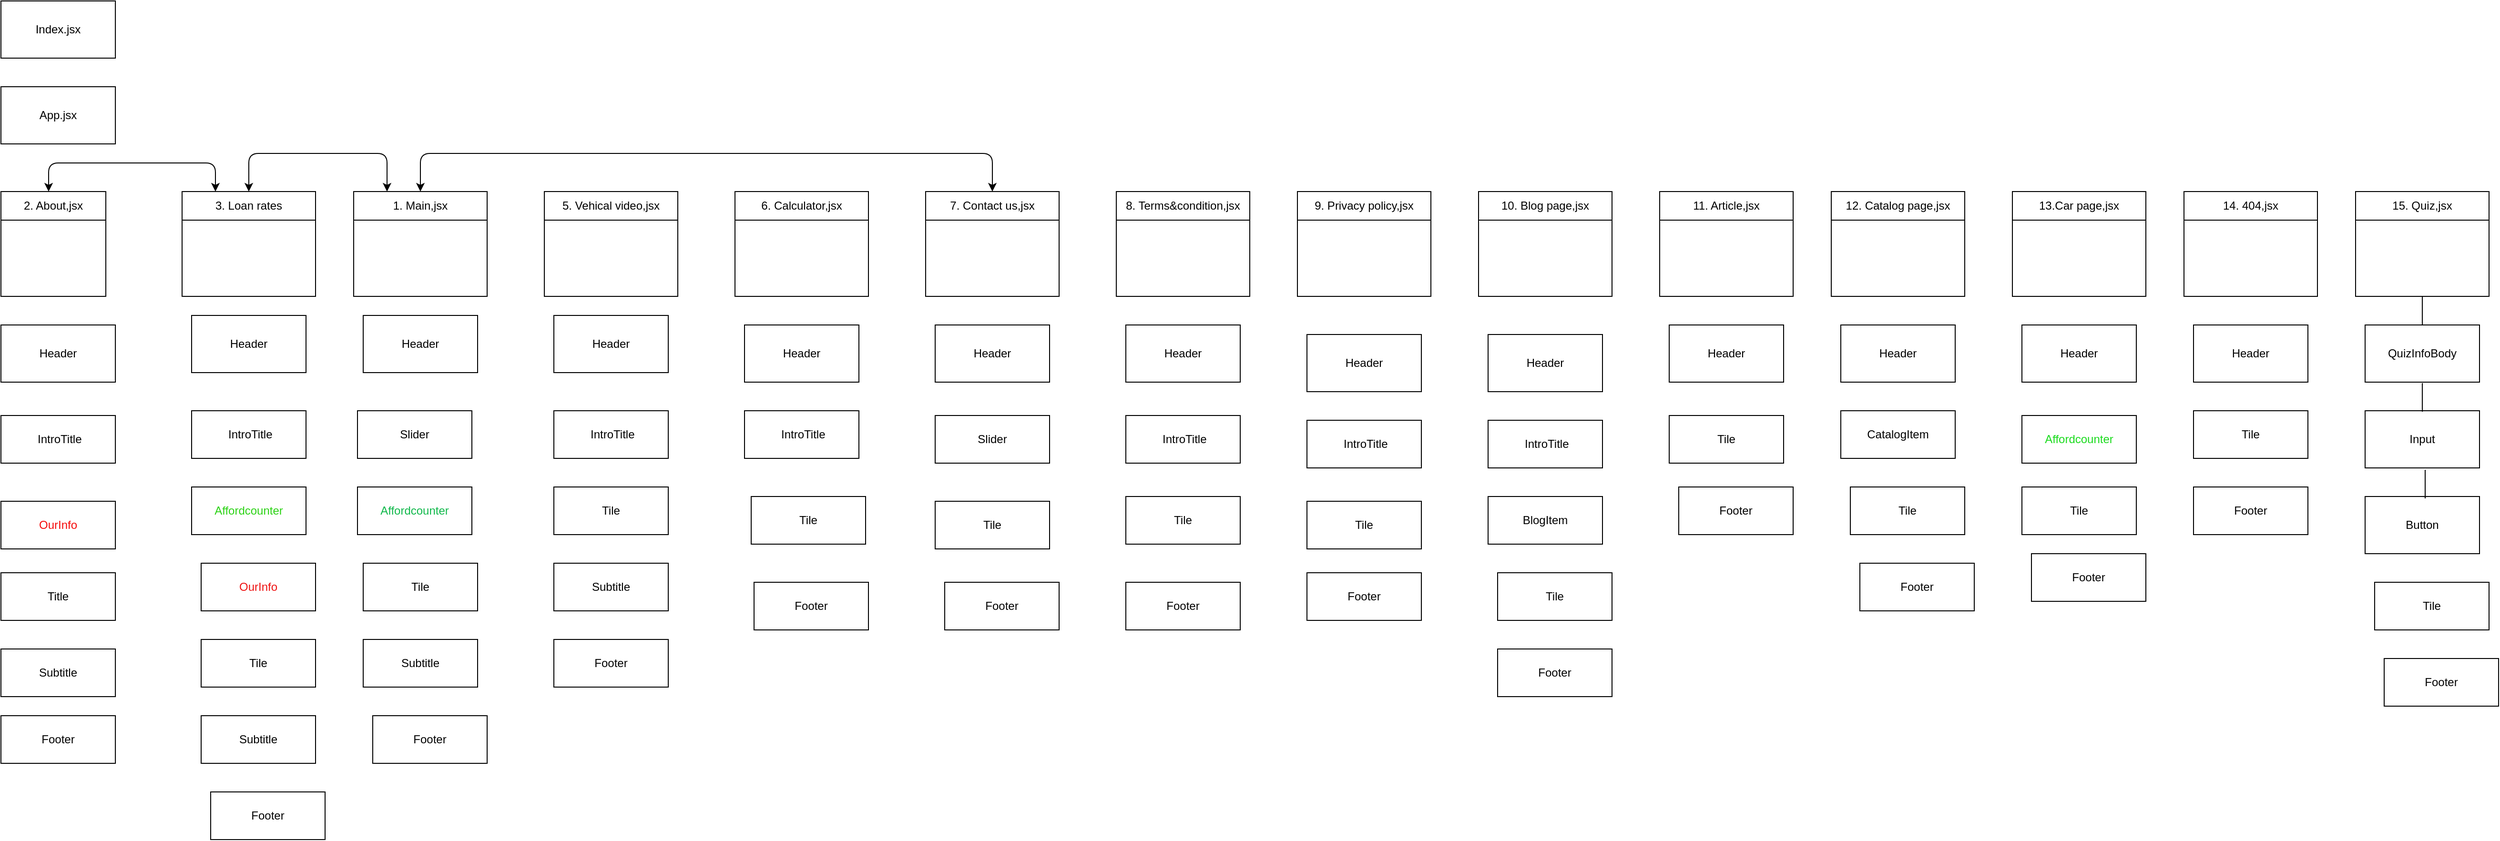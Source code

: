 <mxfile>
    <diagram id="PZ6xNrAom-dCN-_EAQkx" name="Страница 1">
        <mxGraphModel dx="976" dy="453" grid="1" gridSize="10" guides="1" tooltips="1" connect="1" arrows="1" fold="1" page="1" pageScale="1" pageWidth="827" pageHeight="1169" math="0" shadow="0">
            <root>
                <mxCell id="0"/>
                <mxCell id="1" parent="0"/>
                <mxCell id="6" value="Index.jsx" style="rounded=0;whiteSpace=wrap;html=1;" vertex="1" parent="1">
                    <mxGeometry x="40" y="40" width="120" height="60" as="geometry"/>
                </mxCell>
                <mxCell id="7" value="App.jsx" style="rounded=0;whiteSpace=wrap;html=1;" vertex="1" parent="1">
                    <mxGeometry x="40" y="130" width="120" height="60" as="geometry"/>
                </mxCell>
                <mxCell id="8" value="1. Main,jsx" style="swimlane;fontStyle=0;childLayout=stackLayout;horizontal=1;startSize=30;horizontalStack=0;resizeParent=1;resizeParentMax=0;resizeLast=0;collapsible=1;marginBottom=0;whiteSpace=wrap;html=1;" vertex="1" parent="1">
                    <mxGeometry x="410" y="240" width="140" height="110" as="geometry"/>
                </mxCell>
                <mxCell id="9" value="" style="text;strokeColor=default;fillColor=none;align=left;verticalAlign=middle;spacingLeft=4;spacingRight=4;overflow=hidden;points=[[0,0.5],[1,0.5]];portConstraint=eastwest;rotatable=0;whiteSpace=wrap;html=1;" vertex="1" parent="8">
                    <mxGeometry y="30" width="140" height="80" as="geometry"/>
                </mxCell>
                <mxCell id="12" value="2. About,jsx" style="swimlane;fontStyle=0;childLayout=stackLayout;horizontal=1;startSize=30;horizontalStack=0;resizeParent=1;resizeParentMax=0;resizeLast=0;collapsible=1;marginBottom=0;whiteSpace=wrap;html=1;" vertex="1" parent="1">
                    <mxGeometry x="40" y="240" width="110" height="110" as="geometry"/>
                </mxCell>
                <mxCell id="13" value="" style="text;strokeColor=default;fillColor=none;align=left;verticalAlign=middle;spacingLeft=4;spacingRight=4;overflow=hidden;points=[[0,0.5],[1,0.5]];portConstraint=eastwest;rotatable=0;whiteSpace=wrap;html=1;" vertex="1" parent="12">
                    <mxGeometry y="30" width="110" height="80" as="geometry"/>
                </mxCell>
                <mxCell id="14" value="3. Loan rates" style="swimlane;fontStyle=0;childLayout=stackLayout;horizontal=1;startSize=30;horizontalStack=0;resizeParent=1;resizeParentMax=0;resizeLast=0;collapsible=1;marginBottom=0;whiteSpace=wrap;html=1;" vertex="1" parent="1">
                    <mxGeometry x="230" y="240" width="140" height="110" as="geometry"/>
                </mxCell>
                <mxCell id="15" value="" style="text;strokeColor=default;fillColor=none;align=left;verticalAlign=middle;spacingLeft=4;spacingRight=4;overflow=hidden;points=[[0,0.5],[1,0.5]];portConstraint=eastwest;rotatable=0;whiteSpace=wrap;html=1;" vertex="1" parent="14">
                    <mxGeometry y="30" width="140" height="80" as="geometry"/>
                </mxCell>
                <mxCell id="17" value="5. Vehical video,jsx" style="swimlane;fontStyle=0;childLayout=stackLayout;horizontal=1;startSize=30;horizontalStack=0;resizeParent=1;resizeParentMax=0;resizeLast=0;collapsible=1;marginBottom=0;whiteSpace=wrap;html=1;" vertex="1" parent="1">
                    <mxGeometry x="610" y="240" width="140" height="110" as="geometry"/>
                </mxCell>
                <mxCell id="18" value="" style="text;strokeColor=default;fillColor=none;align=left;verticalAlign=middle;spacingLeft=4;spacingRight=4;overflow=hidden;points=[[0,0.5],[1,0.5]];portConstraint=eastwest;rotatable=0;whiteSpace=wrap;html=1;" vertex="1" parent="17">
                    <mxGeometry y="30" width="140" height="80" as="geometry"/>
                </mxCell>
                <mxCell id="19" value="6. Calculator,jsx" style="swimlane;fontStyle=0;childLayout=stackLayout;horizontal=1;startSize=30;horizontalStack=0;resizeParent=1;resizeParentMax=0;resizeLast=0;collapsible=1;marginBottom=0;whiteSpace=wrap;html=1;" vertex="1" parent="1">
                    <mxGeometry x="810" y="240" width="140" height="110" as="geometry"/>
                </mxCell>
                <mxCell id="20" value="" style="text;strokeColor=default;fillColor=none;align=left;verticalAlign=middle;spacingLeft=4;spacingRight=4;overflow=hidden;points=[[0,0.5],[1,0.5]];portConstraint=eastwest;rotatable=0;whiteSpace=wrap;html=1;" vertex="1" parent="19">
                    <mxGeometry y="30" width="140" height="80" as="geometry"/>
                </mxCell>
                <mxCell id="21" value="7. Contact us,jsx" style="swimlane;fontStyle=0;childLayout=stackLayout;horizontal=1;startSize=30;horizontalStack=0;resizeParent=1;resizeParentMax=0;resizeLast=0;collapsible=1;marginBottom=0;whiteSpace=wrap;html=1;" vertex="1" parent="1">
                    <mxGeometry x="1010" y="240" width="140" height="110" as="geometry"/>
                </mxCell>
                <mxCell id="22" value="" style="text;strokeColor=default;fillColor=none;align=left;verticalAlign=middle;spacingLeft=4;spacingRight=4;overflow=hidden;points=[[0,0.5],[1,0.5]];portConstraint=eastwest;rotatable=0;whiteSpace=wrap;html=1;" vertex="1" parent="21">
                    <mxGeometry y="30" width="140" height="80" as="geometry"/>
                </mxCell>
                <mxCell id="23" value="8. Terms&amp;amp;condition,jsx" style="swimlane;fontStyle=0;childLayout=stackLayout;horizontal=1;startSize=30;horizontalStack=0;resizeParent=1;resizeParentMax=0;resizeLast=0;collapsible=1;marginBottom=0;whiteSpace=wrap;html=1;" vertex="1" parent="1">
                    <mxGeometry x="1210" y="240" width="140" height="110" as="geometry"/>
                </mxCell>
                <mxCell id="24" value="" style="text;strokeColor=default;fillColor=none;align=left;verticalAlign=middle;spacingLeft=4;spacingRight=4;overflow=hidden;points=[[0,0.5],[1,0.5]];portConstraint=eastwest;rotatable=0;whiteSpace=wrap;html=1;" vertex="1" parent="23">
                    <mxGeometry y="30" width="140" height="80" as="geometry"/>
                </mxCell>
                <mxCell id="25" value="9. Privacy policy,jsx" style="swimlane;fontStyle=0;childLayout=stackLayout;horizontal=1;startSize=30;horizontalStack=0;resizeParent=1;resizeParentMax=0;resizeLast=0;collapsible=1;marginBottom=0;whiteSpace=wrap;html=1;" vertex="1" parent="1">
                    <mxGeometry x="1400" y="240" width="140" height="110" as="geometry"/>
                </mxCell>
                <mxCell id="26" value="" style="text;strokeColor=default;fillColor=none;align=left;verticalAlign=middle;spacingLeft=4;spacingRight=4;overflow=hidden;points=[[0,0.5],[1,0.5]];portConstraint=eastwest;rotatable=0;whiteSpace=wrap;html=1;" vertex="1" parent="25">
                    <mxGeometry y="30" width="140" height="80" as="geometry"/>
                </mxCell>
                <mxCell id="27" value="10. Blog page,jsx" style="swimlane;fontStyle=0;childLayout=stackLayout;horizontal=1;startSize=30;horizontalStack=0;resizeParent=1;resizeParentMax=0;resizeLast=0;collapsible=1;marginBottom=0;whiteSpace=wrap;html=1;" vertex="1" parent="1">
                    <mxGeometry x="1590" y="240" width="140" height="110" as="geometry"/>
                </mxCell>
                <mxCell id="28" value="" style="text;strokeColor=default;fillColor=none;align=left;verticalAlign=middle;spacingLeft=4;spacingRight=4;overflow=hidden;points=[[0,0.5],[1,0.5]];portConstraint=eastwest;rotatable=0;whiteSpace=wrap;html=1;" vertex="1" parent="27">
                    <mxGeometry y="30" width="140" height="80" as="geometry"/>
                </mxCell>
                <mxCell id="29" value="11. Article,jsx" style="swimlane;fontStyle=0;childLayout=stackLayout;horizontal=1;startSize=30;horizontalStack=0;resizeParent=1;resizeParentMax=0;resizeLast=0;collapsible=1;marginBottom=0;whiteSpace=wrap;html=1;" vertex="1" parent="1">
                    <mxGeometry x="1780" y="240" width="140" height="110" as="geometry"/>
                </mxCell>
                <mxCell id="30" value="" style="text;strokeColor=default;fillColor=none;align=left;verticalAlign=middle;spacingLeft=4;spacingRight=4;overflow=hidden;points=[[0,0.5],[1,0.5]];portConstraint=eastwest;rotatable=0;whiteSpace=wrap;html=1;" vertex="1" parent="29">
                    <mxGeometry y="30" width="140" height="80" as="geometry"/>
                </mxCell>
                <mxCell id="31" value="12. Catalog page,jsx" style="swimlane;fontStyle=0;childLayout=stackLayout;horizontal=1;startSize=30;horizontalStack=0;resizeParent=1;resizeParentMax=0;resizeLast=0;collapsible=1;marginBottom=0;whiteSpace=wrap;html=1;" vertex="1" parent="1">
                    <mxGeometry x="1960" y="240" width="140" height="110" as="geometry"/>
                </mxCell>
                <mxCell id="32" value="" style="text;strokeColor=default;fillColor=none;align=left;verticalAlign=middle;spacingLeft=4;spacingRight=4;overflow=hidden;points=[[0,0.5],[1,0.5]];portConstraint=eastwest;rotatable=0;whiteSpace=wrap;html=1;" vertex="1" parent="31">
                    <mxGeometry y="30" width="140" height="80" as="geometry"/>
                </mxCell>
                <mxCell id="33" value="13.Car page,jsx" style="swimlane;fontStyle=0;childLayout=stackLayout;horizontal=1;startSize=30;horizontalStack=0;resizeParent=1;resizeParentMax=0;resizeLast=0;collapsible=1;marginBottom=0;whiteSpace=wrap;html=1;" vertex="1" parent="1">
                    <mxGeometry x="2150" y="240" width="140" height="110" as="geometry"/>
                </mxCell>
                <mxCell id="34" value="" style="text;strokeColor=default;fillColor=none;align=left;verticalAlign=middle;spacingLeft=4;spacingRight=4;overflow=hidden;points=[[0,0.5],[1,0.5]];portConstraint=eastwest;rotatable=0;whiteSpace=wrap;html=1;" vertex="1" parent="33">
                    <mxGeometry y="30" width="140" height="80" as="geometry"/>
                </mxCell>
                <mxCell id="35" value="14. 404,jsx" style="swimlane;fontStyle=0;childLayout=stackLayout;horizontal=1;startSize=30;horizontalStack=0;resizeParent=1;resizeParentMax=0;resizeLast=0;collapsible=1;marginBottom=0;whiteSpace=wrap;html=1;" vertex="1" parent="1">
                    <mxGeometry x="2330" y="240" width="140" height="110" as="geometry"/>
                </mxCell>
                <mxCell id="36" value="" style="text;strokeColor=default;fillColor=none;align=left;verticalAlign=middle;spacingLeft=4;spacingRight=4;overflow=hidden;points=[[0,0.5],[1,0.5]];portConstraint=eastwest;rotatable=0;whiteSpace=wrap;html=1;" vertex="1" parent="35">
                    <mxGeometry y="30" width="140" height="80" as="geometry"/>
                </mxCell>
                <mxCell id="37" value="15. Quiz,jsx" style="swimlane;fontStyle=0;childLayout=stackLayout;horizontal=1;startSize=30;horizontalStack=0;resizeParent=1;resizeParentMax=0;resizeLast=0;collapsible=1;marginBottom=0;whiteSpace=wrap;html=1;" vertex="1" parent="1">
                    <mxGeometry x="2510" y="240" width="140" height="110" as="geometry"/>
                </mxCell>
                <mxCell id="38" value="" style="text;strokeColor=default;fillColor=none;align=left;verticalAlign=middle;spacingLeft=4;spacingRight=4;overflow=hidden;points=[[0,0.5],[1,0.5]];portConstraint=eastwest;rotatable=0;whiteSpace=wrap;html=1;" vertex="1" parent="37">
                    <mxGeometry y="30" width="140" height="80" as="geometry"/>
                </mxCell>
                <mxCell id="39" value="QuizInfoBody" style="rounded=0;whiteSpace=wrap;html=1;strokeColor=default;" vertex="1" parent="1">
                    <mxGeometry x="2520" y="380" width="120" height="60" as="geometry"/>
                </mxCell>
                <mxCell id="40" value="Input" style="rounded=0;whiteSpace=wrap;html=1;strokeColor=default;" vertex="1" parent="1">
                    <mxGeometry x="2520" y="470" width="120" height="60" as="geometry"/>
                </mxCell>
                <mxCell id="41" value="Button" style="rounded=0;whiteSpace=wrap;html=1;strokeColor=default;" vertex="1" parent="1">
                    <mxGeometry x="2520" y="560" width="120" height="60" as="geometry"/>
                </mxCell>
                <mxCell id="42" value="" style="endArrow=none;html=1;exitX=0.5;exitY=0;exitDx=0;exitDy=0;" edge="1" parent="1" source="39">
                    <mxGeometry width="50" height="50" relative="1" as="geometry">
                        <mxPoint x="2390" y="490" as="sourcePoint"/>
                        <mxPoint x="2580" y="350" as="targetPoint"/>
                    </mxGeometry>
                </mxCell>
                <mxCell id="45" value="" style="endArrow=none;html=1;exitX=0.5;exitY=0;exitDx=0;exitDy=0;" edge="1" parent="1">
                    <mxGeometry width="50" height="50" relative="1" as="geometry">
                        <mxPoint x="2580" y="471" as="sourcePoint"/>
                        <mxPoint x="2580" y="441" as="targetPoint"/>
                    </mxGeometry>
                </mxCell>
                <mxCell id="46" value="" style="endArrow=none;html=1;exitX=0.5;exitY=0;exitDx=0;exitDy=0;" edge="1" parent="1">
                    <mxGeometry width="50" height="50" relative="1" as="geometry">
                        <mxPoint x="2583" y="562" as="sourcePoint"/>
                        <mxPoint x="2583" y="532" as="targetPoint"/>
                    </mxGeometry>
                </mxCell>
                <mxCell id="47" value="Header" style="rounded=0;whiteSpace=wrap;html=1;strokeColor=default;" vertex="1" parent="1">
                    <mxGeometry x="420" y="370" width="120" height="60" as="geometry"/>
                </mxCell>
                <mxCell id="48" value="Header" style="rounded=0;whiteSpace=wrap;html=1;strokeColor=default;" vertex="1" parent="1">
                    <mxGeometry x="240" y="370" width="120" height="60" as="geometry"/>
                </mxCell>
                <mxCell id="49" value="Header" style="rounded=0;whiteSpace=wrap;html=1;strokeColor=default;" vertex="1" parent="1">
                    <mxGeometry x="620" y="370" width="120" height="60" as="geometry"/>
                </mxCell>
                <mxCell id="50" value="Header" style="rounded=0;whiteSpace=wrap;html=1;strokeColor=default;" vertex="1" parent="1">
                    <mxGeometry x="820" y="380" width="120" height="60" as="geometry"/>
                </mxCell>
                <mxCell id="51" value="Header" style="rounded=0;whiteSpace=wrap;html=1;strokeColor=default;" vertex="1" parent="1">
                    <mxGeometry x="1020" y="380" width="120" height="60" as="geometry"/>
                </mxCell>
                <mxCell id="52" value="Header" style="rounded=0;whiteSpace=wrap;html=1;strokeColor=default;" vertex="1" parent="1">
                    <mxGeometry x="1220" y="380" width="120" height="60" as="geometry"/>
                </mxCell>
                <mxCell id="53" value="Header" style="rounded=0;whiteSpace=wrap;html=1;strokeColor=default;" vertex="1" parent="1">
                    <mxGeometry x="1410" y="390" width="120" height="60" as="geometry"/>
                </mxCell>
                <mxCell id="54" value="Header" style="rounded=0;whiteSpace=wrap;html=1;strokeColor=default;" vertex="1" parent="1">
                    <mxGeometry x="1600" y="390" width="120" height="60" as="geometry"/>
                </mxCell>
                <mxCell id="55" value="Header" style="rounded=0;whiteSpace=wrap;html=1;strokeColor=default;" vertex="1" parent="1">
                    <mxGeometry x="1790" y="380" width="120" height="60" as="geometry"/>
                </mxCell>
                <mxCell id="56" value="Header" style="rounded=0;whiteSpace=wrap;html=1;strokeColor=default;" vertex="1" parent="1">
                    <mxGeometry x="1970" y="380" width="120" height="60" as="geometry"/>
                </mxCell>
                <mxCell id="57" value="Header" style="rounded=0;whiteSpace=wrap;html=1;strokeColor=default;" vertex="1" parent="1">
                    <mxGeometry x="2160" y="380" width="120" height="60" as="geometry"/>
                </mxCell>
                <mxCell id="58" value="Header" style="rounded=0;whiteSpace=wrap;html=1;strokeColor=default;" vertex="1" parent="1">
                    <mxGeometry x="2340" y="380" width="120" height="60" as="geometry"/>
                </mxCell>
                <mxCell id="59" value="Header" style="rounded=0;whiteSpace=wrap;html=1;strokeColor=default;" vertex="1" parent="1">
                    <mxGeometry x="40" y="380" width="120" height="60" as="geometry"/>
                </mxCell>
                <mxCell id="60" value="&amp;nbsp;IntroTitle" style="rounded=0;whiteSpace=wrap;html=1;strokeColor=default;" vertex="1" parent="1">
                    <mxGeometry x="820" y="470" width="120" height="50" as="geometry"/>
                </mxCell>
                <mxCell id="61" value="&amp;nbsp;IntroTitle" style="rounded=0;whiteSpace=wrap;html=1;strokeColor=default;" vertex="1" parent="1">
                    <mxGeometry x="620" y="470" width="120" height="50" as="geometry"/>
                </mxCell>
                <mxCell id="62" value="&amp;nbsp;IntroTitle" style="rounded=0;whiteSpace=wrap;html=1;strokeColor=default;" vertex="1" parent="1">
                    <mxGeometry x="40" y="475" width="120" height="50" as="geometry"/>
                </mxCell>
                <mxCell id="63" value="&amp;nbsp;IntroTitle" style="rounded=0;whiteSpace=wrap;html=1;strokeColor=default;" vertex="1" parent="1">
                    <mxGeometry x="240" y="470" width="120" height="50" as="geometry"/>
                </mxCell>
                <mxCell id="64" value="&amp;nbsp;IntroTitle" style="rounded=0;whiteSpace=wrap;html=1;strokeColor=default;" vertex="1" parent="1">
                    <mxGeometry x="1220" y="475" width="120" height="50" as="geometry"/>
                </mxCell>
                <mxCell id="65" value="&amp;nbsp;IntroTitle" style="rounded=0;whiteSpace=wrap;html=1;strokeColor=default;" vertex="1" parent="1">
                    <mxGeometry x="1410" y="480" width="120" height="50" as="geometry"/>
                </mxCell>
                <mxCell id="66" value="&amp;nbsp;IntroTitle" style="rounded=0;whiteSpace=wrap;html=1;strokeColor=default;" vertex="1" parent="1">
                    <mxGeometry x="1600" y="480" width="120" height="50" as="geometry"/>
                </mxCell>
                <mxCell id="67" value="" style="endArrow=classic;startArrow=classic;html=1;exitX=0.5;exitY=0;exitDx=0;exitDy=0;entryX=0.5;entryY=0;entryDx=0;entryDy=0;" edge="1" parent="1" source="8" target="21">
                    <mxGeometry width="50" height="50" relative="1" as="geometry">
                        <mxPoint x="460" y="210" as="sourcePoint"/>
                        <mxPoint x="1080" y="230" as="targetPoint"/>
                        <Array as="points">
                            <mxPoint x="480" y="200"/>
                            <mxPoint x="1080" y="200"/>
                        </Array>
                    </mxGeometry>
                </mxCell>
                <mxCell id="68" value="Slider" style="rounded=0;whiteSpace=wrap;html=1;strokeColor=default;" vertex="1" parent="1">
                    <mxGeometry x="414" y="470" width="120" height="50" as="geometry"/>
                </mxCell>
                <mxCell id="69" value="Slider" style="rounded=0;whiteSpace=wrap;html=1;strokeColor=default;" vertex="1" parent="1">
                    <mxGeometry x="1020" y="475" width="120" height="50" as="geometry"/>
                </mxCell>
                <mxCell id="70" value="&lt;font color=&quot;#2ad214&quot;&gt;Affordcounter&lt;/font&gt;" style="rounded=0;whiteSpace=wrap;html=1;strokeColor=default;" vertex="1" parent="1">
                    <mxGeometry x="240" y="550" width="120" height="50" as="geometry"/>
                </mxCell>
                <mxCell id="71" value="&lt;font color=&quot;#0fb84a&quot;&gt;Affordcounter&lt;/font&gt;" style="rounded=0;whiteSpace=wrap;html=1;strokeColor=default;" vertex="1" parent="1">
                    <mxGeometry x="414" y="550" width="120" height="50" as="geometry"/>
                </mxCell>
                <mxCell id="72" value="" style="endArrow=classic;startArrow=classic;html=1;exitX=0.5;exitY=0;exitDx=0;exitDy=0;entryX=0.25;entryY=0;entryDx=0;entryDy=0;" edge="1" parent="1" source="14" target="8">
                    <mxGeometry width="50" height="50" relative="1" as="geometry">
                        <mxPoint x="370" y="280" as="sourcePoint"/>
                        <mxPoint x="420" y="230" as="targetPoint"/>
                        <Array as="points">
                            <mxPoint x="300" y="200"/>
                            <mxPoint x="445" y="200"/>
                        </Array>
                    </mxGeometry>
                </mxCell>
                <mxCell id="73" value="CatalogItem" style="rounded=0;whiteSpace=wrap;html=1;strokeColor=default;" vertex="1" parent="1">
                    <mxGeometry x="1970" y="470" width="120" height="50" as="geometry"/>
                </mxCell>
                <mxCell id="74" value="BlogItem" style="rounded=0;whiteSpace=wrap;html=1;strokeColor=default;" vertex="1" parent="1">
                    <mxGeometry x="1600" y="560" width="120" height="50" as="geometry"/>
                </mxCell>
                <mxCell id="75" value="&lt;font color=&quot;#f50a0a&quot;&gt;OurInfo&lt;/font&gt;" style="rounded=0;whiteSpace=wrap;html=1;strokeColor=default;" vertex="1" parent="1">
                    <mxGeometry x="40" y="565" width="120" height="50" as="geometry"/>
                </mxCell>
                <mxCell id="76" value="&lt;font color=&quot;#ee1111&quot;&gt;OurInfo&lt;/font&gt;" style="rounded=0;whiteSpace=wrap;html=1;strokeColor=default;" vertex="1" parent="1">
                    <mxGeometry x="250" y="630" width="120" height="50" as="geometry"/>
                </mxCell>
                <mxCell id="77" value="" style="endArrow=classic;startArrow=classic;html=1;entryX=0.25;entryY=0;entryDx=0;entryDy=0;" edge="1" parent="1" target="14">
                    <mxGeometry width="50" height="50" relative="1" as="geometry">
                        <mxPoint x="90" y="240" as="sourcePoint"/>
                        <mxPoint x="400" y="230" as="targetPoint"/>
                        <Array as="points">
                            <mxPoint x="90" y="210"/>
                            <mxPoint x="265" y="210"/>
                        </Array>
                    </mxGeometry>
                </mxCell>
                <mxCell id="78" value="Title" style="rounded=0;whiteSpace=wrap;html=1;strokeColor=default;" vertex="1" parent="1">
                    <mxGeometry x="40" y="640" width="120" height="50" as="geometry"/>
                </mxCell>
                <mxCell id="79" value="Tile" style="rounded=0;whiteSpace=wrap;html=1;strokeColor=default;" vertex="1" parent="1">
                    <mxGeometry x="250" y="710" width="120" height="50" as="geometry"/>
                </mxCell>
                <mxCell id="80" value="Tile" style="rounded=0;whiteSpace=wrap;html=1;strokeColor=default;" vertex="1" parent="1">
                    <mxGeometry x="420" y="630" width="120" height="50" as="geometry"/>
                </mxCell>
                <mxCell id="81" value="Tile" style="rounded=0;whiteSpace=wrap;html=1;strokeColor=default;" vertex="1" parent="1">
                    <mxGeometry x="620" y="550" width="120" height="50" as="geometry"/>
                </mxCell>
                <mxCell id="82" value="Tile" style="rounded=0;whiteSpace=wrap;html=1;strokeColor=default;" vertex="1" parent="1">
                    <mxGeometry x="827" y="560" width="120" height="50" as="geometry"/>
                </mxCell>
                <mxCell id="83" value="Tile" style="rounded=0;whiteSpace=wrap;html=1;strokeColor=default;" vertex="1" parent="1">
                    <mxGeometry x="1020" y="565" width="120" height="50" as="geometry"/>
                </mxCell>
                <mxCell id="84" value="Tile" style="rounded=0;whiteSpace=wrap;html=1;strokeColor=default;" vertex="1" parent="1">
                    <mxGeometry x="1220" y="560" width="120" height="50" as="geometry"/>
                </mxCell>
                <mxCell id="85" value="Tile" style="rounded=0;whiteSpace=wrap;html=1;strokeColor=default;" vertex="1" parent="1">
                    <mxGeometry x="1410" y="565" width="120" height="50" as="geometry"/>
                </mxCell>
                <mxCell id="86" value="Tile" style="rounded=0;whiteSpace=wrap;html=1;strokeColor=default;" vertex="1" parent="1">
                    <mxGeometry x="1610" y="640" width="120" height="50" as="geometry"/>
                </mxCell>
                <mxCell id="87" value="Tile" style="rounded=0;whiteSpace=wrap;html=1;strokeColor=default;" vertex="1" parent="1">
                    <mxGeometry x="1790" y="475" width="120" height="50" as="geometry"/>
                </mxCell>
                <mxCell id="88" value="Tile" style="rounded=0;whiteSpace=wrap;html=1;strokeColor=default;" vertex="1" parent="1">
                    <mxGeometry x="1980" y="550" width="120" height="50" as="geometry"/>
                </mxCell>
                <mxCell id="89" value="Tile" style="rounded=0;whiteSpace=wrap;html=1;strokeColor=default;" vertex="1" parent="1">
                    <mxGeometry x="2160" y="550" width="120" height="50" as="geometry"/>
                </mxCell>
                <mxCell id="90" value="Tile" style="rounded=0;whiteSpace=wrap;html=1;strokeColor=default;" vertex="1" parent="1">
                    <mxGeometry x="2340" y="470" width="120" height="50" as="geometry"/>
                </mxCell>
                <mxCell id="91" value="Tile" style="rounded=0;whiteSpace=wrap;html=1;strokeColor=default;" vertex="1" parent="1">
                    <mxGeometry x="2530" y="650" width="120" height="50" as="geometry"/>
                </mxCell>
                <mxCell id="92" value="Subtitle" style="rounded=0;whiteSpace=wrap;html=1;strokeColor=default;" vertex="1" parent="1">
                    <mxGeometry x="40" y="720" width="120" height="50" as="geometry"/>
                </mxCell>
                <mxCell id="93" value="Subtitle" style="rounded=0;whiteSpace=wrap;html=1;strokeColor=default;" vertex="1" parent="1">
                    <mxGeometry x="250" y="790" width="120" height="50" as="geometry"/>
                </mxCell>
                <mxCell id="94" value="Subtitle" style="rounded=0;whiteSpace=wrap;html=1;strokeColor=default;" vertex="1" parent="1">
                    <mxGeometry x="420" y="710" width="120" height="50" as="geometry"/>
                </mxCell>
                <mxCell id="95" value="Subtitle" style="rounded=0;whiteSpace=wrap;html=1;strokeColor=default;" vertex="1" parent="1">
                    <mxGeometry x="620" y="630" width="120" height="50" as="geometry"/>
                </mxCell>
                <mxCell id="96" value="Footer" style="rounded=0;whiteSpace=wrap;html=1;strokeColor=default;" vertex="1" parent="1">
                    <mxGeometry x="40" y="790" width="120" height="50" as="geometry"/>
                </mxCell>
                <mxCell id="97" value="Footer" style="rounded=0;whiteSpace=wrap;html=1;strokeColor=default;" vertex="1" parent="1">
                    <mxGeometry x="260" y="870" width="120" height="50" as="geometry"/>
                </mxCell>
                <mxCell id="98" value="Footer" style="rounded=0;whiteSpace=wrap;html=1;strokeColor=default;" vertex="1" parent="1">
                    <mxGeometry x="430" y="790" width="120" height="50" as="geometry"/>
                </mxCell>
                <mxCell id="99" value="Footer" style="rounded=0;whiteSpace=wrap;html=1;strokeColor=default;" vertex="1" parent="1">
                    <mxGeometry x="620" y="710" width="120" height="50" as="geometry"/>
                </mxCell>
                <mxCell id="100" value="Footer" style="rounded=0;whiteSpace=wrap;html=1;strokeColor=default;" vertex="1" parent="1">
                    <mxGeometry x="830" y="650" width="120" height="50" as="geometry"/>
                </mxCell>
                <mxCell id="101" value="Footer" style="rounded=0;whiteSpace=wrap;html=1;strokeColor=default;" vertex="1" parent="1">
                    <mxGeometry x="1030" y="650" width="120" height="50" as="geometry"/>
                </mxCell>
                <mxCell id="102" value="Footer" style="rounded=0;whiteSpace=wrap;html=1;strokeColor=default;" vertex="1" parent="1">
                    <mxGeometry x="1220" y="650" width="120" height="50" as="geometry"/>
                </mxCell>
                <mxCell id="103" value="Footer" style="rounded=0;whiteSpace=wrap;html=1;strokeColor=default;" vertex="1" parent="1">
                    <mxGeometry x="1410" y="640" width="120" height="50" as="geometry"/>
                </mxCell>
                <mxCell id="104" value="Footer" style="rounded=0;whiteSpace=wrap;html=1;strokeColor=default;" vertex="1" parent="1">
                    <mxGeometry x="1610" y="720" width="120" height="50" as="geometry"/>
                </mxCell>
                <mxCell id="105" value="Footer" style="rounded=0;whiteSpace=wrap;html=1;strokeColor=default;" vertex="1" parent="1">
                    <mxGeometry x="1800" y="550" width="120" height="50" as="geometry"/>
                </mxCell>
                <mxCell id="106" value="Footer" style="rounded=0;whiteSpace=wrap;html=1;strokeColor=default;" vertex="1" parent="1">
                    <mxGeometry x="1990" y="630" width="120" height="50" as="geometry"/>
                </mxCell>
                <mxCell id="107" value="Footer" style="rounded=0;whiteSpace=wrap;html=1;strokeColor=default;" vertex="1" parent="1">
                    <mxGeometry x="2170" y="620" width="120" height="50" as="geometry"/>
                </mxCell>
                <mxCell id="108" value="Footer" style="rounded=0;whiteSpace=wrap;html=1;strokeColor=default;" vertex="1" parent="1">
                    <mxGeometry x="2340" y="550" width="120" height="50" as="geometry"/>
                </mxCell>
                <mxCell id="109" value="Footer" style="rounded=0;whiteSpace=wrap;html=1;strokeColor=default;" vertex="1" parent="1">
                    <mxGeometry x="2540" y="730" width="120" height="50" as="geometry"/>
                </mxCell>
                <mxCell id="110" value="&lt;font color=&quot;#1adb1d&quot;&gt;Affordcounter&lt;/font&gt;" style="rounded=0;whiteSpace=wrap;html=1;strokeColor=default;" vertex="1" parent="1">
                    <mxGeometry x="2160" y="475" width="120" height="50" as="geometry"/>
                </mxCell>
            </root>
        </mxGraphModel>
    </diagram>
</mxfile>